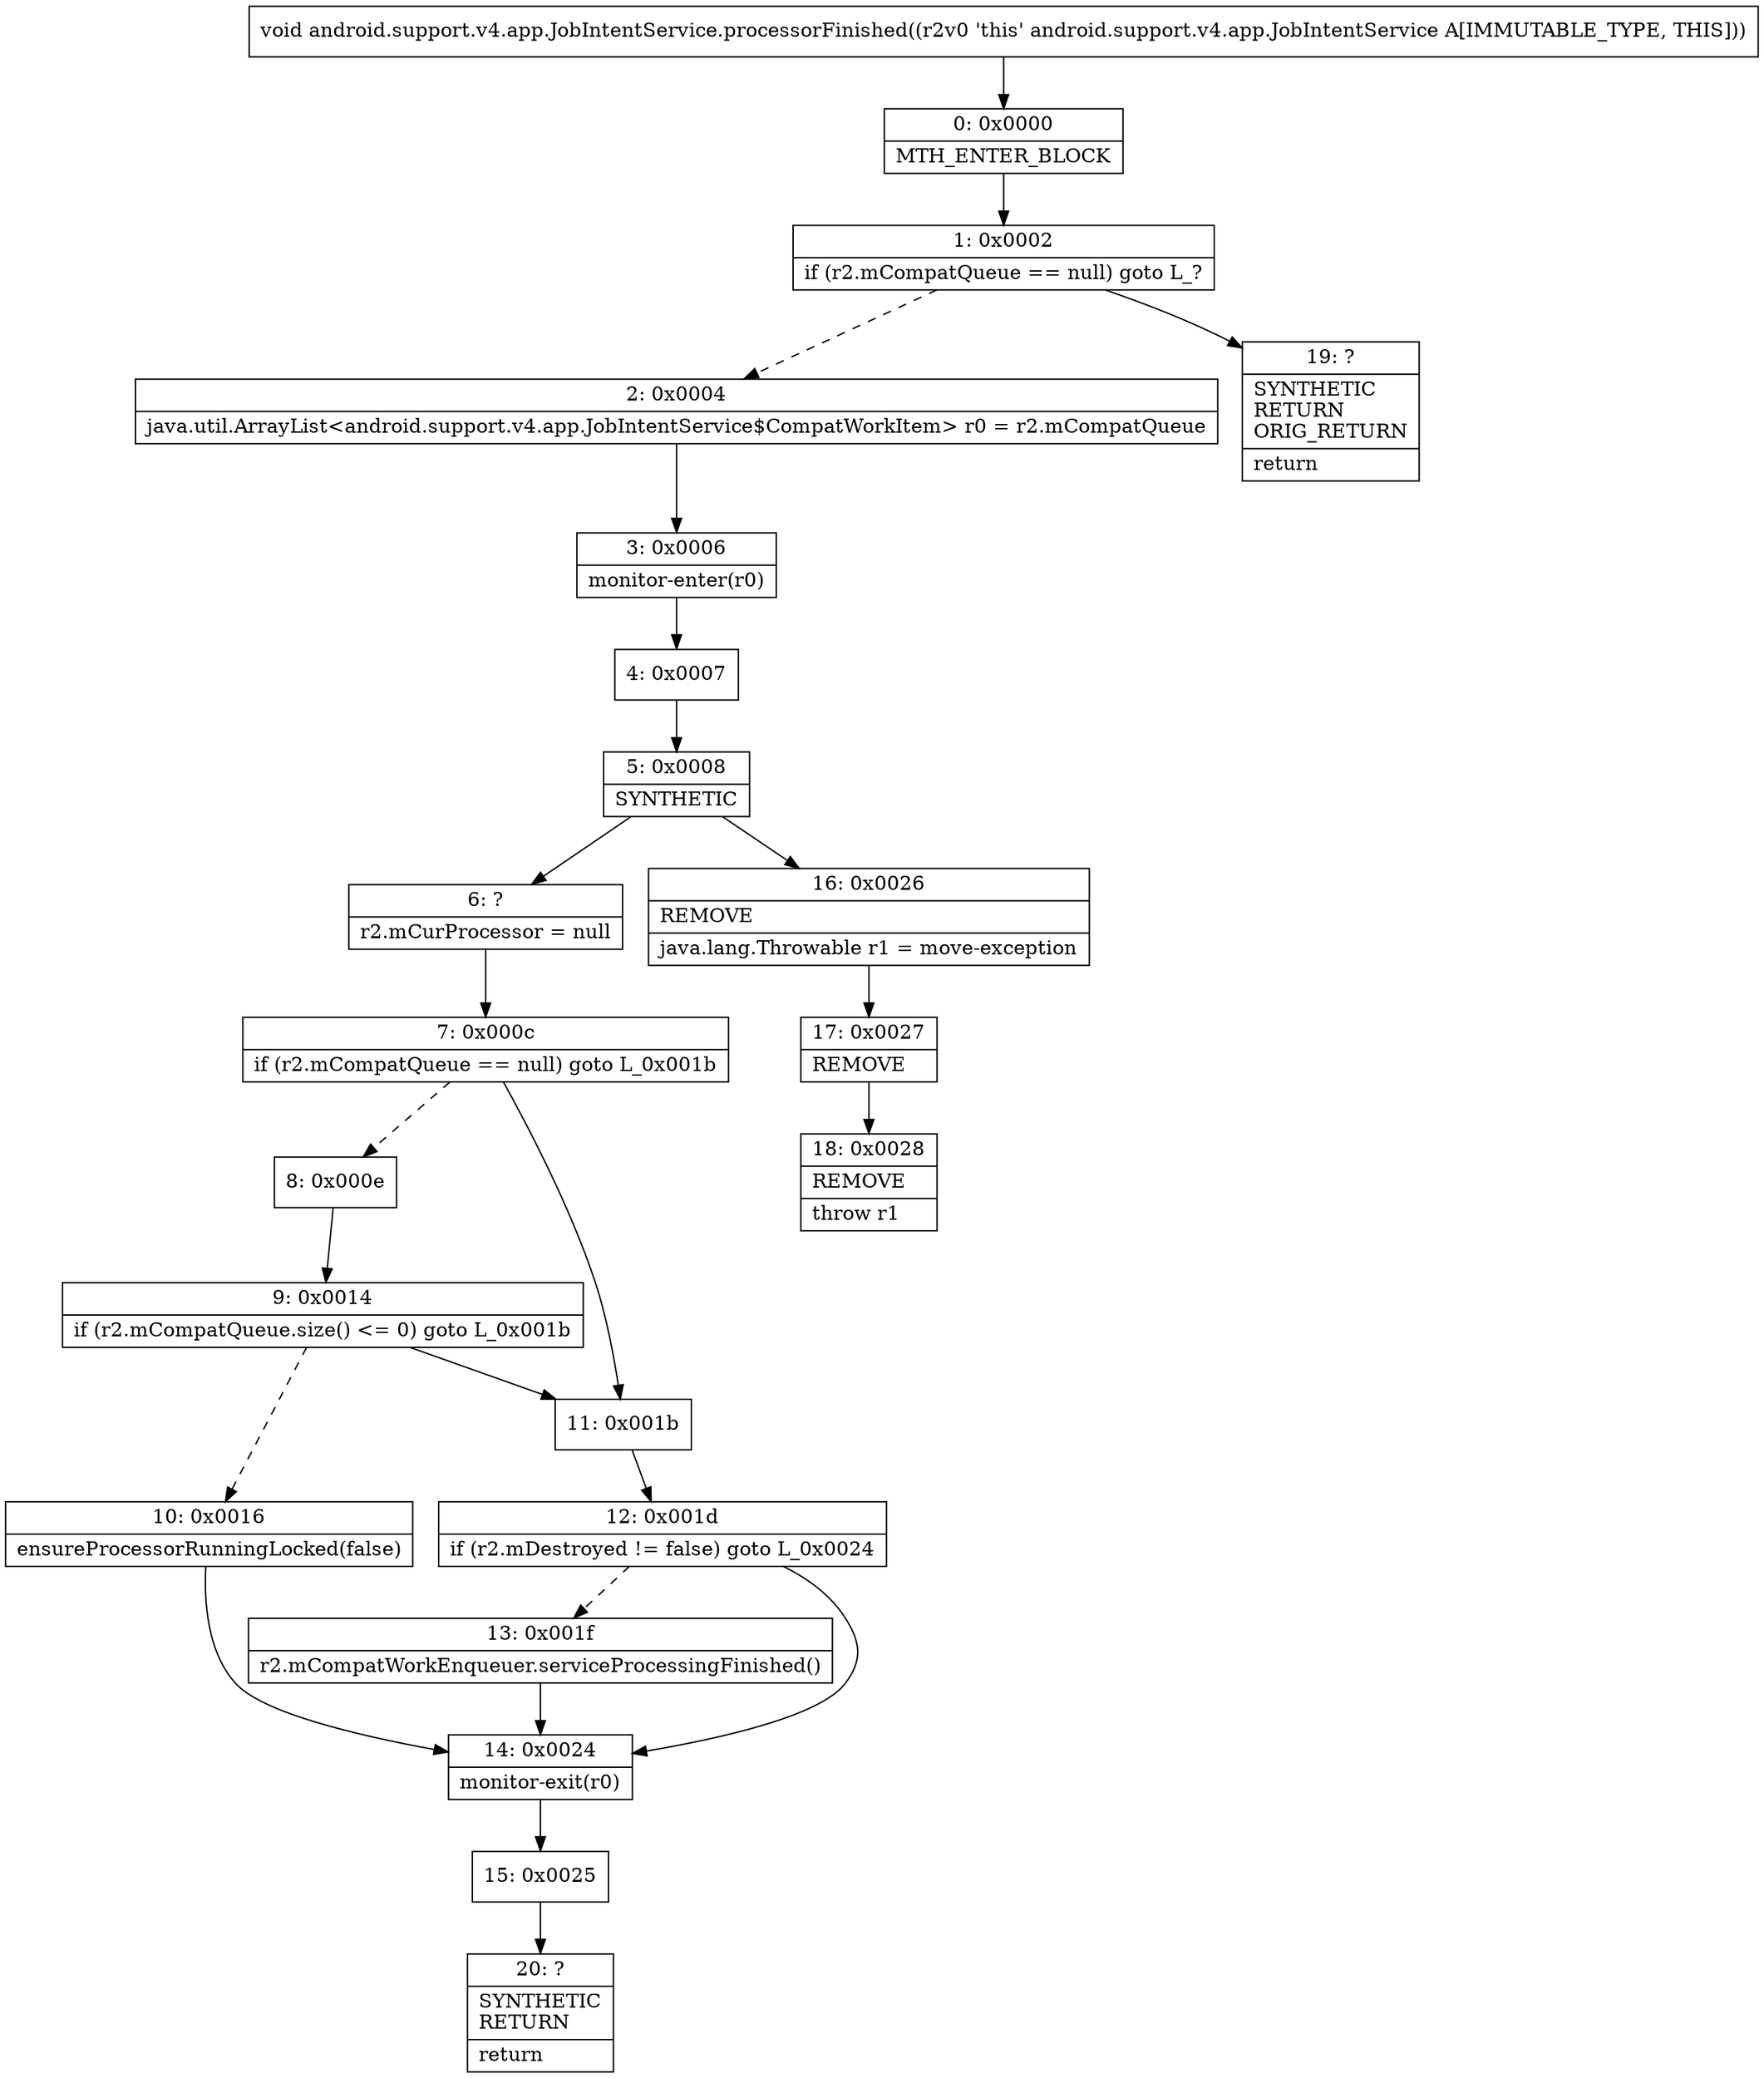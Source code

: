 digraph "CFG forandroid.support.v4.app.JobIntentService.processorFinished()V" {
Node_0 [shape=record,label="{0\:\ 0x0000|MTH_ENTER_BLOCK\l}"];
Node_1 [shape=record,label="{1\:\ 0x0002|if (r2.mCompatQueue == null) goto L_?\l}"];
Node_2 [shape=record,label="{2\:\ 0x0004|java.util.ArrayList\<android.support.v4.app.JobIntentService$CompatWorkItem\> r0 = r2.mCompatQueue\l}"];
Node_3 [shape=record,label="{3\:\ 0x0006|monitor\-enter(r0)\l}"];
Node_4 [shape=record,label="{4\:\ 0x0007}"];
Node_5 [shape=record,label="{5\:\ 0x0008|SYNTHETIC\l}"];
Node_6 [shape=record,label="{6\:\ ?|r2.mCurProcessor = null\l}"];
Node_7 [shape=record,label="{7\:\ 0x000c|if (r2.mCompatQueue == null) goto L_0x001b\l}"];
Node_8 [shape=record,label="{8\:\ 0x000e}"];
Node_9 [shape=record,label="{9\:\ 0x0014|if (r2.mCompatQueue.size() \<= 0) goto L_0x001b\l}"];
Node_10 [shape=record,label="{10\:\ 0x0016|ensureProcessorRunningLocked(false)\l}"];
Node_11 [shape=record,label="{11\:\ 0x001b}"];
Node_12 [shape=record,label="{12\:\ 0x001d|if (r2.mDestroyed != false) goto L_0x0024\l}"];
Node_13 [shape=record,label="{13\:\ 0x001f|r2.mCompatWorkEnqueuer.serviceProcessingFinished()\l}"];
Node_14 [shape=record,label="{14\:\ 0x0024|monitor\-exit(r0)\l}"];
Node_15 [shape=record,label="{15\:\ 0x0025}"];
Node_16 [shape=record,label="{16\:\ 0x0026|REMOVE\l|java.lang.Throwable r1 = move\-exception\l}"];
Node_17 [shape=record,label="{17\:\ 0x0027|REMOVE\l}"];
Node_18 [shape=record,label="{18\:\ 0x0028|REMOVE\l|throw r1\l}"];
Node_19 [shape=record,label="{19\:\ ?|SYNTHETIC\lRETURN\lORIG_RETURN\l|return\l}"];
Node_20 [shape=record,label="{20\:\ ?|SYNTHETIC\lRETURN\l|return\l}"];
MethodNode[shape=record,label="{void android.support.v4.app.JobIntentService.processorFinished((r2v0 'this' android.support.v4.app.JobIntentService A[IMMUTABLE_TYPE, THIS])) }"];
MethodNode -> Node_0;
Node_0 -> Node_1;
Node_1 -> Node_2[style=dashed];
Node_1 -> Node_19;
Node_2 -> Node_3;
Node_3 -> Node_4;
Node_4 -> Node_5;
Node_5 -> Node_6;
Node_5 -> Node_16;
Node_6 -> Node_7;
Node_7 -> Node_8[style=dashed];
Node_7 -> Node_11;
Node_8 -> Node_9;
Node_9 -> Node_10[style=dashed];
Node_9 -> Node_11;
Node_10 -> Node_14;
Node_11 -> Node_12;
Node_12 -> Node_13[style=dashed];
Node_12 -> Node_14;
Node_13 -> Node_14;
Node_14 -> Node_15;
Node_15 -> Node_20;
Node_16 -> Node_17;
Node_17 -> Node_18;
}

